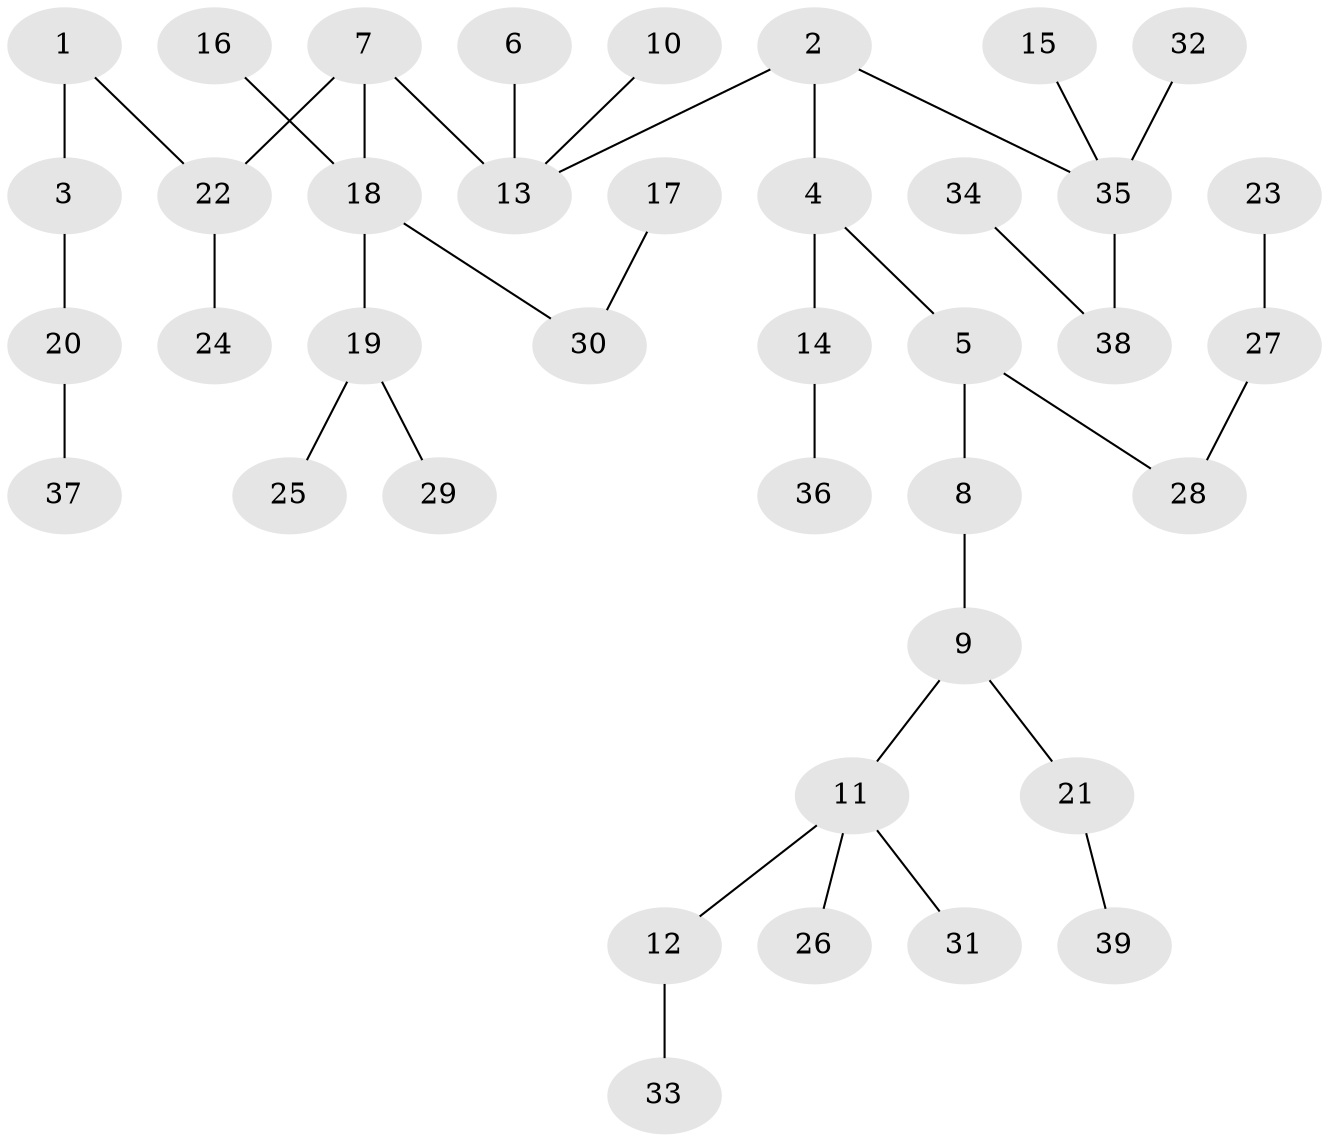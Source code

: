 // original degree distribution, {2: 0.25, 4: 0.0625, 5: 0.0625, 3: 0.140625, 1: 0.484375}
// Generated by graph-tools (version 1.1) at 2025/37/03/04/25 23:37:23]
// undirected, 39 vertices, 38 edges
graph export_dot {
  node [color=gray90,style=filled];
  1;
  2;
  3;
  4;
  5;
  6;
  7;
  8;
  9;
  10;
  11;
  12;
  13;
  14;
  15;
  16;
  17;
  18;
  19;
  20;
  21;
  22;
  23;
  24;
  25;
  26;
  27;
  28;
  29;
  30;
  31;
  32;
  33;
  34;
  35;
  36;
  37;
  38;
  39;
  1 -- 3 [weight=1.0];
  1 -- 22 [weight=1.0];
  2 -- 4 [weight=1.0];
  2 -- 13 [weight=1.0];
  2 -- 35 [weight=1.0];
  3 -- 20 [weight=1.0];
  4 -- 5 [weight=1.0];
  4 -- 14 [weight=1.0];
  5 -- 8 [weight=1.0];
  5 -- 28 [weight=1.0];
  6 -- 13 [weight=1.0];
  7 -- 13 [weight=1.0];
  7 -- 18 [weight=1.0];
  7 -- 22 [weight=1.0];
  8 -- 9 [weight=1.0];
  9 -- 11 [weight=1.0];
  9 -- 21 [weight=1.0];
  10 -- 13 [weight=1.0];
  11 -- 12 [weight=1.0];
  11 -- 26 [weight=1.0];
  11 -- 31 [weight=1.0];
  12 -- 33 [weight=1.0];
  14 -- 36 [weight=1.0];
  15 -- 35 [weight=1.0];
  16 -- 18 [weight=1.0];
  17 -- 30 [weight=1.0];
  18 -- 19 [weight=1.0];
  18 -- 30 [weight=1.0];
  19 -- 25 [weight=1.0];
  19 -- 29 [weight=1.0];
  20 -- 37 [weight=1.0];
  21 -- 39 [weight=1.0];
  22 -- 24 [weight=1.0];
  23 -- 27 [weight=1.0];
  27 -- 28 [weight=1.0];
  32 -- 35 [weight=1.0];
  34 -- 38 [weight=1.0];
  35 -- 38 [weight=1.0];
}
